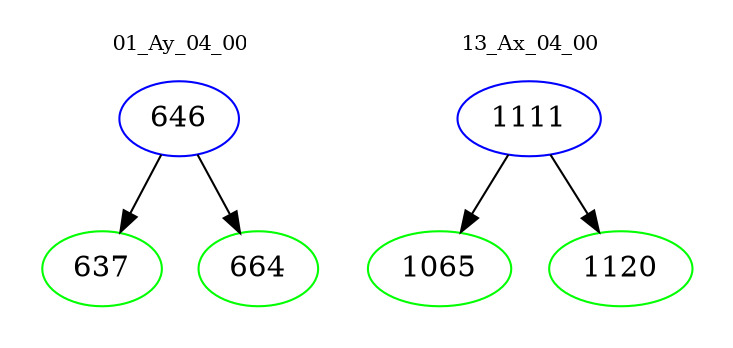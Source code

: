 digraph{
subgraph cluster_0 {
color = white
label = "01_Ay_04_00";
fontsize=10;
T0_646 [label="646", color="blue"]
T0_646 -> T0_637 [color="black"]
T0_637 [label="637", color="green"]
T0_646 -> T0_664 [color="black"]
T0_664 [label="664", color="green"]
}
subgraph cluster_1 {
color = white
label = "13_Ax_04_00";
fontsize=10;
T1_1111 [label="1111", color="blue"]
T1_1111 -> T1_1065 [color="black"]
T1_1065 [label="1065", color="green"]
T1_1111 -> T1_1120 [color="black"]
T1_1120 [label="1120", color="green"]
}
}
